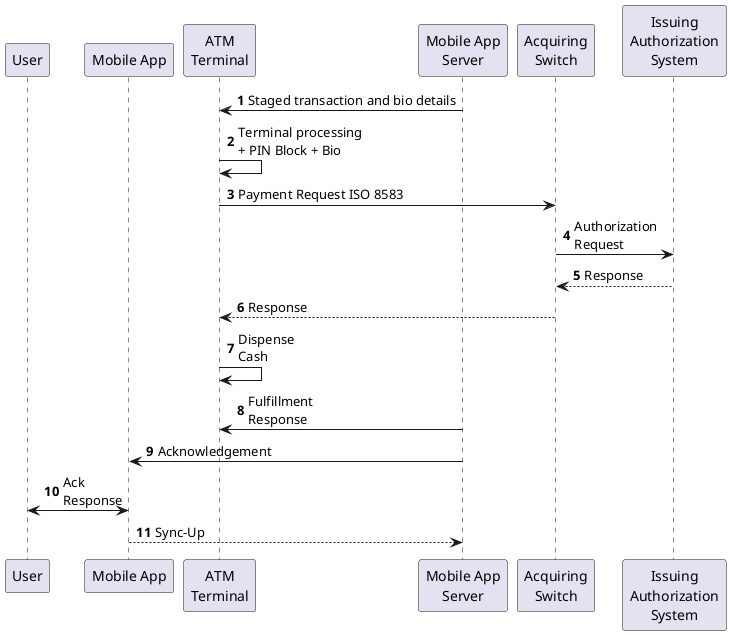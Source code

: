 @startuml
autonumber
participant "User" as User
participant "Mobile App" as MobileApp 
participant "ATM\nTerminal" as ATM
participant "Mobile App\nServer" as MobileSrv
participant "Acquiring\nSwitch" as Switch
participant "Issuing\nAuthorization\nSystem" as Issuer


MobileSrv -> ATM : Staged transaction and bio details
ATM -> ATM : Terminal processing\n+ PIN Block + Bio
ATM -> Switch : Payment Request ISO 8583
Switch -> Issuer : Authorization\nRequest
Issuer --> Switch : Response
Switch --> ATM : Response
ATM -> ATM : Dispense\nCash
MobileSrv -> ATM : Fulfillment\nResponse
MobileSrv -> MobileApp : Acknowledgement
User <->  MobileApp : Ack\nResponse
MobileApp --> MobileSrv : Sync-Up
@enduml
